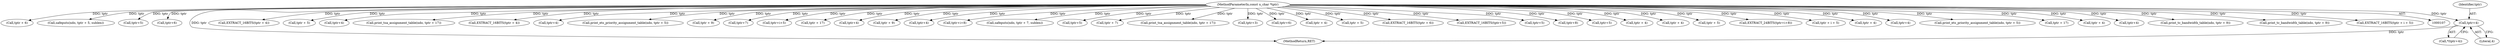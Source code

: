 digraph "0_tcpdump_34cec721d39c76be1e0a600829a7b17bdfb832b6@pointer" {
"1000257" [label="(Call,tptr+4)"];
"1000109" [label="(MethodParameterIn,const u_char *tptr)"];
"1000259" [label="(Literal,4)"];
"1000814" [label="(Call,tptr + 6)"];
"1000256" [label="(Call,*(tptr+4))"];
"1000273" [label="(Call,safeputs(ndo, tptr + 5, sublen))"];
"1000668" [label="(Call,tptr+5)"];
"1000698" [label="(Call,tptr+6)"];
"1000873" [label="(MethodReturn,RET)"];
"1000160" [label="(Call,EXTRACT_16BITS(tptr + 4))"];
"1000403" [label="(Call,tptr + 5)"];
"1000461" [label="(Call,tptr+4)"];
"1000444" [label="(Call,print_tsa_assignment_table(ndo, tptr + 17))"];
"1000258" [label="(Identifier,tptr)"];
"1000209" [label="(Call,EXTRACT_16BITS(tptr + 4))"];
"1000374" [label="(Call,tptr+4)"];
"1000401" [label="(Call,print_ets_priority_assignment_table(ndo, tptr + 5))"];
"1000441" [label="(Call,tptr + 9)"];
"1000716" [label="(Call,tptr+7)"];
"1000579" [label="(Call,tptr+i+5)"];
"1000109" [label="(MethodParameterIn,const u_char *tptr)"];
"1000446" [label="(Call,tptr + 17)"];
"1000188" [label="(Call,tptr+4)"];
"1000408" [label="(Call,tptr + 9)"];
"1000634" [label="(Call,tptr+4)"];
"1000843" [label="(Call,tptr+i+8)"];
"1000239" [label="(Call,safeputs(ndo, tptr + 7, sublen))"];
"1000180" [label="(Call,tptr+5)"];
"1000257" [label="(Call,tptr+4)"];
"1000241" [label="(Call,tptr + 7)"];
"1000411" [label="(Call,print_tsa_assignment_table(ndo, tptr + 17))"];
"1000130" [label="(Call,tptr+3)"];
"1000223" [label="(Call,tptr+6)"];
"1000161" [label="(Call,tptr + 4)"];
"1000436" [label="(Call,tptr + 5)"];
"1000813" [label="(Call,EXTRACT_16BITS(tptr + 6))"];
"1000179" [label="(Call,EXTRACT_16BITS(tptr+5))"];
"1000495" [label="(Call,tptr+5)"];
"1000751" [label="(Call,tptr+8)"];
"1000328" [label="(Call,tptr+5)"];
"1000540" [label="(Call,tptr + 4)"];
"1000192" [label="(Call,tptr + 4)"];
"1000275" [label="(Call,tptr + 5)"];
"1000842" [label="(Call,EXTRACT_24BITS(tptr+i+8))"];
"1000608" [label="(Call,tptr + i + 5)"];
"1000431" [label="(Call,tptr + 4)"];
"1000291" [label="(Call,tptr+4)"];
"1000434" [label="(Call,print_ets_priority_assignment_table(ndo, tptr + 5))"];
"1000413" [label="(Call,tptr + 17)"];
"1000210" [label="(Call,tptr + 4)"];
"1000784" [label="(Call,tptr+4)"];
"1000439" [label="(Call,print_tc_bandwidth_table(ndo, tptr + 9))"];
"1000406" [label="(Call,print_tc_bandwidth_table(ndo, tptr + 9))"];
"1000607" [label="(Call,EXTRACT_16BITS(tptr + i + 5))"];
"1000257" -> "1000256"  [label="AST: "];
"1000257" -> "1000259"  [label="CFG: "];
"1000258" -> "1000257"  [label="AST: "];
"1000259" -> "1000257"  [label="AST: "];
"1000256" -> "1000257"  [label="CFG: "];
"1000257" -> "1000873"  [label="DDG: tptr"];
"1000109" -> "1000257"  [label="DDG: tptr"];
"1000109" -> "1000107"  [label="AST: "];
"1000109" -> "1000873"  [label="DDG: tptr"];
"1000109" -> "1000130"  [label="DDG: tptr"];
"1000109" -> "1000160"  [label="DDG: tptr"];
"1000109" -> "1000161"  [label="DDG: tptr"];
"1000109" -> "1000179"  [label="DDG: tptr"];
"1000109" -> "1000180"  [label="DDG: tptr"];
"1000109" -> "1000188"  [label="DDG: tptr"];
"1000109" -> "1000192"  [label="DDG: tptr"];
"1000109" -> "1000209"  [label="DDG: tptr"];
"1000109" -> "1000210"  [label="DDG: tptr"];
"1000109" -> "1000223"  [label="DDG: tptr"];
"1000109" -> "1000239"  [label="DDG: tptr"];
"1000109" -> "1000241"  [label="DDG: tptr"];
"1000109" -> "1000273"  [label="DDG: tptr"];
"1000109" -> "1000275"  [label="DDG: tptr"];
"1000109" -> "1000291"  [label="DDG: tptr"];
"1000109" -> "1000328"  [label="DDG: tptr"];
"1000109" -> "1000374"  [label="DDG: tptr"];
"1000109" -> "1000401"  [label="DDG: tptr"];
"1000109" -> "1000403"  [label="DDG: tptr"];
"1000109" -> "1000406"  [label="DDG: tptr"];
"1000109" -> "1000408"  [label="DDG: tptr"];
"1000109" -> "1000411"  [label="DDG: tptr"];
"1000109" -> "1000413"  [label="DDG: tptr"];
"1000109" -> "1000431"  [label="DDG: tptr"];
"1000109" -> "1000434"  [label="DDG: tptr"];
"1000109" -> "1000436"  [label="DDG: tptr"];
"1000109" -> "1000439"  [label="DDG: tptr"];
"1000109" -> "1000441"  [label="DDG: tptr"];
"1000109" -> "1000444"  [label="DDG: tptr"];
"1000109" -> "1000446"  [label="DDG: tptr"];
"1000109" -> "1000461"  [label="DDG: tptr"];
"1000109" -> "1000495"  [label="DDG: tptr"];
"1000109" -> "1000540"  [label="DDG: tptr"];
"1000109" -> "1000579"  [label="DDG: tptr"];
"1000109" -> "1000607"  [label="DDG: tptr"];
"1000109" -> "1000608"  [label="DDG: tptr"];
"1000109" -> "1000634"  [label="DDG: tptr"];
"1000109" -> "1000668"  [label="DDG: tptr"];
"1000109" -> "1000698"  [label="DDG: tptr"];
"1000109" -> "1000716"  [label="DDG: tptr"];
"1000109" -> "1000751"  [label="DDG: tptr"];
"1000109" -> "1000784"  [label="DDG: tptr"];
"1000109" -> "1000813"  [label="DDG: tptr"];
"1000109" -> "1000814"  [label="DDG: tptr"];
"1000109" -> "1000842"  [label="DDG: tptr"];
"1000109" -> "1000843"  [label="DDG: tptr"];
}
